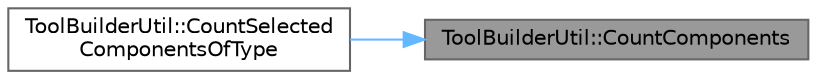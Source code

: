 digraph "ToolBuilderUtil::CountComponents"
{
 // INTERACTIVE_SVG=YES
 // LATEX_PDF_SIZE
  bgcolor="transparent";
  edge [fontname=Helvetica,fontsize=10,labelfontname=Helvetica,labelfontsize=10];
  node [fontname=Helvetica,fontsize=10,shape=box,height=0.2,width=0.4];
  rankdir="RL";
  Node1 [id="Node000001",label="ToolBuilderUtil::CountComponents",height=0.2,width=0.4,color="gray40", fillcolor="grey60", style="filled", fontcolor="black",tooltip="Count number of selected components that pass predicate."];
  Node1 -> Node2 [id="edge1_Node000001_Node000002",dir="back",color="steelblue1",style="solid",tooltip=" "];
  Node2 [id="Node000002",label="ToolBuilderUtil::CountSelected\lComponentsOfType",height=0.2,width=0.4,color="grey40", fillcolor="white", style="filled",URL="$de/d3e/namespaceToolBuilderUtil.html#ac92fcc688e8fc2c900c85355b79554cf",tooltip="Count number of components of given type."];
}
